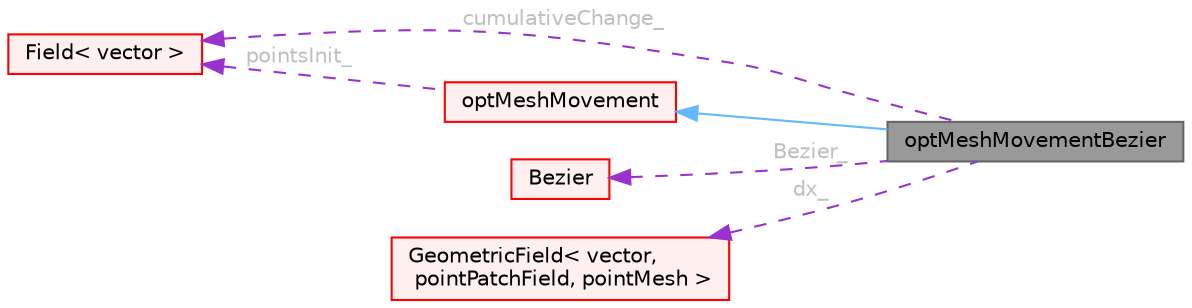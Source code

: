 digraph "optMeshMovementBezier"
{
 // LATEX_PDF_SIZE
  bgcolor="transparent";
  edge [fontname=Helvetica,fontsize=10,labelfontname=Helvetica,labelfontsize=10];
  node [fontname=Helvetica,fontsize=10,shape=box,height=0.2,width=0.4];
  rankdir="LR";
  Node1 [id="Node000001",label="optMeshMovementBezier",height=0.2,width=0.4,color="gray40", fillcolor="grey60", style="filled", fontcolor="black",tooltip="Converts NURBS control points update to actual mesh movement."];
  Node2 -> Node1 [id="edge1_Node000001_Node000002",dir="back",color="steelblue1",style="solid",tooltip=" "];
  Node2 [id="Node000002",label="optMeshMovement",height=0.2,width=0.4,color="red", fillcolor="#FFF0F0", style="filled",URL="$classFoam_1_1optMeshMovement.html",tooltip="Abstract base class for translating an update of the design variables into mesh movement."];
  Node60 -> Node2 [id="edge2_Node000002_Node000060",dir="back",color="darkorchid3",style="dashed",tooltip=" ",label=" pointsInit_",fontcolor="grey" ];
  Node60 [id="Node000060",label="Field\< vector \>",height=0.2,width=0.4,color="red", fillcolor="#FFF0F0", style="filled",URL="$classFoam_1_1Field.html",tooltip=" "];
  Node64 -> Node1 [id="edge3_Node000001_Node000064",dir="back",color="darkorchid3",style="dashed",tooltip=" ",label=" Bezier_",fontcolor="grey" ];
  Node64 [id="Node000064",label="Bezier",height=0.2,width=0.4,color="red", fillcolor="#FFF0F0", style="filled",URL="$classFoam_1_1Bezier.html",tooltip="Calculation of adjoint based sensitivities for Bezier control points."];
  Node72 -> Node1 [id="edge4_Node000001_Node000072",dir="back",color="darkorchid3",style="dashed",tooltip=" ",label=" dx_",fontcolor="grey" ];
  Node72 [id="Node000072",label="GeometricField\< vector,\l pointPatchField, pointMesh \>",height=0.2,width=0.4,color="red", fillcolor="#FFF0F0", style="filled",URL="$classFoam_1_1GeometricField.html",tooltip=" "];
  Node60 -> Node1 [id="edge5_Node000001_Node000060",dir="back",color="darkorchid3",style="dashed",tooltip=" ",label=" cumulativeChange_",fontcolor="grey" ];
}
